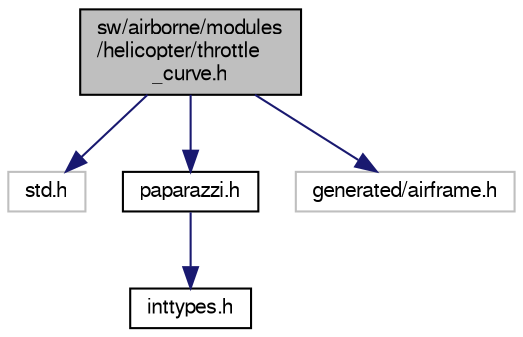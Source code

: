 digraph "sw/airborne/modules/helicopter/throttle_curve.h"
{
  edge [fontname="FreeSans",fontsize="10",labelfontname="FreeSans",labelfontsize="10"];
  node [fontname="FreeSans",fontsize="10",shape=record];
  Node1 [label="sw/airborne/modules\l/helicopter/throttle\l_curve.h",height=0.2,width=0.4,color="black", fillcolor="grey75", style="filled", fontcolor="black"];
  Node1 -> Node2 [color="midnightblue",fontsize="10",style="solid",fontname="FreeSans"];
  Node2 [label="std.h",height=0.2,width=0.4,color="grey75", fillcolor="white", style="filled"];
  Node1 -> Node3 [color="midnightblue",fontsize="10",style="solid",fontname="FreeSans"];
  Node3 [label="paparazzi.h",height=0.2,width=0.4,color="black", fillcolor="white", style="filled",URL="$paparazzi_8h.html"];
  Node3 -> Node4 [color="midnightblue",fontsize="10",style="solid",fontname="FreeSans"];
  Node4 [label="inttypes.h",height=0.2,width=0.4,color="black", fillcolor="white", style="filled",URL="$inttypes_8h.html"];
  Node1 -> Node5 [color="midnightblue",fontsize="10",style="solid",fontname="FreeSans"];
  Node5 [label="generated/airframe.h",height=0.2,width=0.4,color="grey75", fillcolor="white", style="filled"];
}
